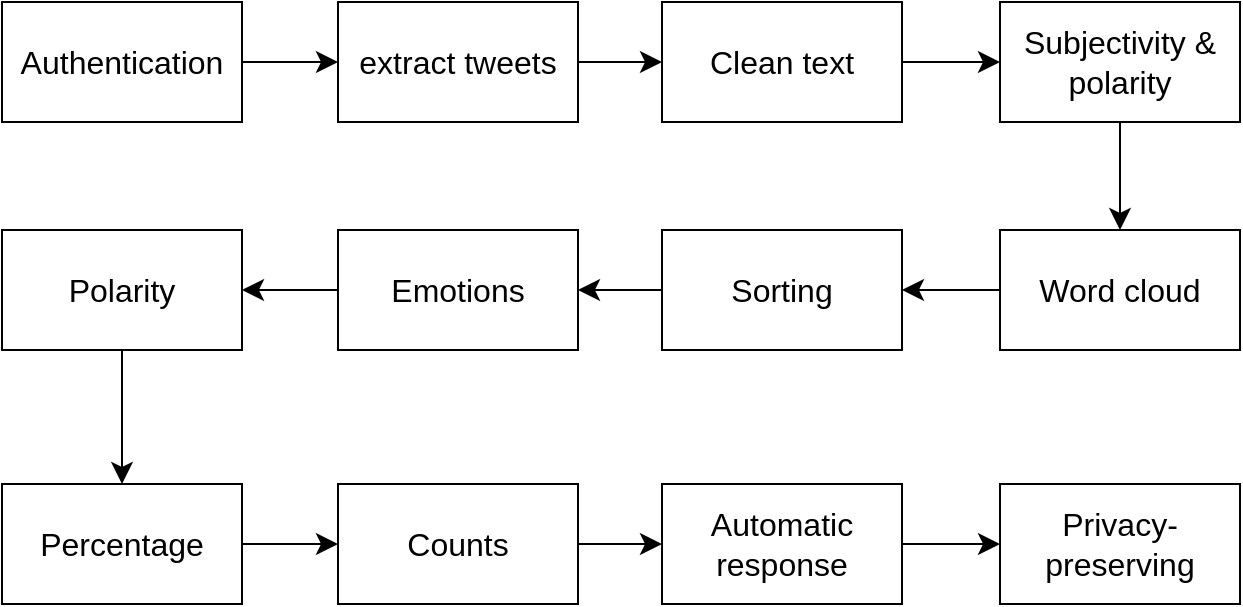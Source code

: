 <mxfile version="22.0.0" type="github">
  <diagram name="Page-1" id="X8CwwKN0bqGf1xAHNDEo">
    <mxGraphModel dx="1682" dy="1027" grid="0" gridSize="10" guides="1" tooltips="1" connect="1" arrows="1" fold="1" page="0" pageScale="1" pageWidth="850" pageHeight="1100" math="0" shadow="0">
      <root>
        <mxCell id="0" />
        <mxCell id="1" parent="0" />
        <mxCell id="4ubd1kY9e6Zo9X7VQMJ7-17" style="edgeStyle=none;curved=1;rounded=0;orthogonalLoop=1;jettySize=auto;html=1;exitX=1;exitY=0.5;exitDx=0;exitDy=0;entryX=0;entryY=0.5;entryDx=0;entryDy=0;fontSize=12;startSize=8;endSize=8;" edge="1" parent="1" source="4ubd1kY9e6Zo9X7VQMJ7-1" target="4ubd1kY9e6Zo9X7VQMJ7-5">
          <mxGeometry relative="1" as="geometry" />
        </mxCell>
        <mxCell id="4ubd1kY9e6Zo9X7VQMJ7-1" value="Authentication" style="rounded=0;whiteSpace=wrap;html=1;fontSize=16;" vertex="1" parent="1">
          <mxGeometry x="-261" y="-68" width="120" height="60" as="geometry" />
        </mxCell>
        <mxCell id="4ubd1kY9e6Zo9X7VQMJ7-20" style="edgeStyle=none;curved=1;rounded=0;orthogonalLoop=1;jettySize=auto;html=1;exitX=1;exitY=0.5;exitDx=0;exitDy=0;entryX=0;entryY=0.5;entryDx=0;entryDy=0;fontSize=12;startSize=8;endSize=8;" edge="1" parent="1" source="4ubd1kY9e6Zo9X7VQMJ7-3" target="4ubd1kY9e6Zo9X7VQMJ7-4">
          <mxGeometry relative="1" as="geometry" />
        </mxCell>
        <mxCell id="4ubd1kY9e6Zo9X7VQMJ7-3" value="Clean text" style="rounded=0;whiteSpace=wrap;html=1;fontSize=16;" vertex="1" parent="1">
          <mxGeometry x="69" y="-68" width="120" height="60" as="geometry" />
        </mxCell>
        <mxCell id="4ubd1kY9e6Zo9X7VQMJ7-21" style="edgeStyle=none;curved=1;rounded=0;orthogonalLoop=1;jettySize=auto;html=1;exitX=0.5;exitY=1;exitDx=0;exitDy=0;entryX=0.5;entryY=0;entryDx=0;entryDy=0;fontSize=12;startSize=8;endSize=8;" edge="1" parent="1" source="4ubd1kY9e6Zo9X7VQMJ7-4" target="4ubd1kY9e6Zo9X7VQMJ7-7">
          <mxGeometry relative="1" as="geometry" />
        </mxCell>
        <mxCell id="4ubd1kY9e6Zo9X7VQMJ7-4" value="Subjectivity &amp;amp; polarity" style="rounded=0;whiteSpace=wrap;html=1;fontSize=16;" vertex="1" parent="1">
          <mxGeometry x="238" y="-68" width="120" height="60" as="geometry" />
        </mxCell>
        <mxCell id="4ubd1kY9e6Zo9X7VQMJ7-24" style="edgeStyle=none;curved=1;rounded=0;orthogonalLoop=1;jettySize=auto;html=1;exitX=1;exitY=0.5;exitDx=0;exitDy=0;entryX=0;entryY=0.5;entryDx=0;entryDy=0;fontSize=12;startSize=8;endSize=8;" edge="1" parent="1" source="4ubd1kY9e6Zo9X7VQMJ7-5" target="4ubd1kY9e6Zo9X7VQMJ7-3">
          <mxGeometry relative="1" as="geometry" />
        </mxCell>
        <mxCell id="4ubd1kY9e6Zo9X7VQMJ7-5" value="extract tweets" style="rounded=0;whiteSpace=wrap;html=1;fontSize=16;" vertex="1" parent="1">
          <mxGeometry x="-93" y="-68" width="120" height="60" as="geometry" />
        </mxCell>
        <mxCell id="4ubd1kY9e6Zo9X7VQMJ7-27" style="edgeStyle=none;curved=1;rounded=0;orthogonalLoop=1;jettySize=auto;html=1;exitX=0;exitY=0.5;exitDx=0;exitDy=0;entryX=1;entryY=0.5;entryDx=0;entryDy=0;fontSize=12;startSize=8;endSize=8;" edge="1" parent="1" source="4ubd1kY9e6Zo9X7VQMJ7-7" target="4ubd1kY9e6Zo9X7VQMJ7-8">
          <mxGeometry relative="1" as="geometry" />
        </mxCell>
        <mxCell id="4ubd1kY9e6Zo9X7VQMJ7-7" value="Word cloud" style="rounded=0;whiteSpace=wrap;html=1;fontSize=16;" vertex="1" parent="1">
          <mxGeometry x="238" y="46" width="120" height="60" as="geometry" />
        </mxCell>
        <mxCell id="4ubd1kY9e6Zo9X7VQMJ7-28" style="edgeStyle=none;curved=1;rounded=0;orthogonalLoop=1;jettySize=auto;html=1;exitX=0;exitY=0.5;exitDx=0;exitDy=0;entryX=1;entryY=0.5;entryDx=0;entryDy=0;fontSize=12;startSize=8;endSize=8;" edge="1" parent="1" source="4ubd1kY9e6Zo9X7VQMJ7-8" target="4ubd1kY9e6Zo9X7VQMJ7-9">
          <mxGeometry relative="1" as="geometry" />
        </mxCell>
        <mxCell id="4ubd1kY9e6Zo9X7VQMJ7-8" value="Sorting" style="rounded=0;whiteSpace=wrap;html=1;fontSize=16;" vertex="1" parent="1">
          <mxGeometry x="69" y="46" width="120" height="60" as="geometry" />
        </mxCell>
        <mxCell id="4ubd1kY9e6Zo9X7VQMJ7-29" style="edgeStyle=none;curved=1;rounded=0;orthogonalLoop=1;jettySize=auto;html=1;exitX=0;exitY=0.5;exitDx=0;exitDy=0;entryX=1;entryY=0.5;entryDx=0;entryDy=0;fontSize=12;startSize=8;endSize=8;" edge="1" parent="1" source="4ubd1kY9e6Zo9X7VQMJ7-9" target="4ubd1kY9e6Zo9X7VQMJ7-10">
          <mxGeometry relative="1" as="geometry" />
        </mxCell>
        <mxCell id="4ubd1kY9e6Zo9X7VQMJ7-9" value="Emotions" style="rounded=0;whiteSpace=wrap;html=1;fontSize=16;" vertex="1" parent="1">
          <mxGeometry x="-93" y="46" width="120" height="60" as="geometry" />
        </mxCell>
        <mxCell id="4ubd1kY9e6Zo9X7VQMJ7-32" style="edgeStyle=none;curved=1;rounded=0;orthogonalLoop=1;jettySize=auto;html=1;exitX=0.5;exitY=1;exitDx=0;exitDy=0;entryX=0.5;entryY=0;entryDx=0;entryDy=0;fontSize=12;startSize=8;endSize=8;" edge="1" parent="1" source="4ubd1kY9e6Zo9X7VQMJ7-10" target="4ubd1kY9e6Zo9X7VQMJ7-30">
          <mxGeometry relative="1" as="geometry" />
        </mxCell>
        <mxCell id="4ubd1kY9e6Zo9X7VQMJ7-10" value="Polarity" style="rounded=0;whiteSpace=wrap;html=1;fontSize=16;" vertex="1" parent="1">
          <mxGeometry x="-261" y="46" width="120" height="60" as="geometry" />
        </mxCell>
        <mxCell id="4ubd1kY9e6Zo9X7VQMJ7-34" style="edgeStyle=none;curved=1;rounded=0;orthogonalLoop=1;jettySize=auto;html=1;exitX=1;exitY=0.5;exitDx=0;exitDy=0;entryX=0;entryY=0.5;entryDx=0;entryDy=0;fontSize=12;startSize=8;endSize=8;" edge="1" parent="1" source="4ubd1kY9e6Zo9X7VQMJ7-11" target="4ubd1kY9e6Zo9X7VQMJ7-12">
          <mxGeometry relative="1" as="geometry" />
        </mxCell>
        <mxCell id="4ubd1kY9e6Zo9X7VQMJ7-11" value="Counts" style="rounded=0;whiteSpace=wrap;html=1;fontSize=16;" vertex="1" parent="1">
          <mxGeometry x="-93" y="173" width="120" height="60" as="geometry" />
        </mxCell>
        <mxCell id="4ubd1kY9e6Zo9X7VQMJ7-36" style="edgeStyle=none;curved=1;rounded=0;orthogonalLoop=1;jettySize=auto;html=1;exitX=1;exitY=0.5;exitDx=0;exitDy=0;entryX=0;entryY=0.5;entryDx=0;entryDy=0;fontSize=12;startSize=8;endSize=8;" edge="1" parent="1" source="4ubd1kY9e6Zo9X7VQMJ7-12" target="4ubd1kY9e6Zo9X7VQMJ7-14">
          <mxGeometry relative="1" as="geometry" />
        </mxCell>
        <mxCell id="4ubd1kY9e6Zo9X7VQMJ7-12" value="Automatic response" style="rounded=0;whiteSpace=wrap;html=1;fontSize=16;" vertex="1" parent="1">
          <mxGeometry x="69" y="173" width="120" height="60" as="geometry" />
        </mxCell>
        <mxCell id="4ubd1kY9e6Zo9X7VQMJ7-14" value="Privacy-preserving" style="rounded=0;whiteSpace=wrap;html=1;fontSize=16;" vertex="1" parent="1">
          <mxGeometry x="238" y="173" width="120" height="60" as="geometry" />
        </mxCell>
        <mxCell id="4ubd1kY9e6Zo9X7VQMJ7-33" style="edgeStyle=none;curved=1;rounded=0;orthogonalLoop=1;jettySize=auto;html=1;exitX=1;exitY=0.5;exitDx=0;exitDy=0;entryX=0;entryY=0.5;entryDx=0;entryDy=0;fontSize=12;startSize=8;endSize=8;" edge="1" parent="1" source="4ubd1kY9e6Zo9X7VQMJ7-30" target="4ubd1kY9e6Zo9X7VQMJ7-11">
          <mxGeometry relative="1" as="geometry" />
        </mxCell>
        <mxCell id="4ubd1kY9e6Zo9X7VQMJ7-30" value="Percentage" style="rounded=0;whiteSpace=wrap;html=1;fontSize=16;" vertex="1" parent="1">
          <mxGeometry x="-261" y="173" width="120" height="60" as="geometry" />
        </mxCell>
      </root>
    </mxGraphModel>
  </diagram>
</mxfile>
